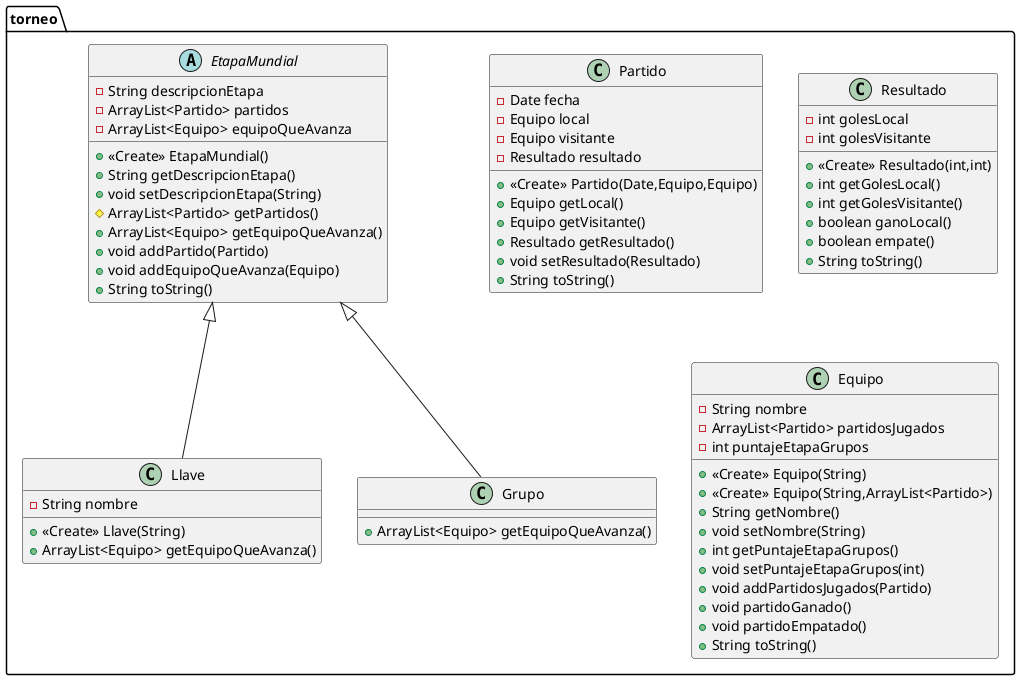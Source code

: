 @startuml
class torneo.Llave {
- String nombre
+ <<Create>> Llave(String)
+ ArrayList<Equipo> getEquipoQueAvanza()
}
abstract class torneo.EtapaMundial {
- String descripcionEtapa
- ArrayList<Partido> partidos
- ArrayList<Equipo> equipoQueAvanza
+ <<Create>> EtapaMundial()
+ String getDescripcionEtapa()
+ void setDescripcionEtapa(String)
# ArrayList<Partido> getPartidos()
+ ArrayList<Equipo> getEquipoQueAvanza()
+ void addPartido(Partido)
+ void addEquipoQueAvanza(Equipo)
+ String toString()
}
class torneo.Partido {
- Date fecha
- Equipo local
- Equipo visitante
- Resultado resultado
+ <<Create>> Partido(Date,Equipo,Equipo)
+ Equipo getLocal()
+ Equipo getVisitante()
+ Resultado getResultado()
+ void setResultado(Resultado)
+ String toString()
}
class torneo.Resultado {
- int golesLocal
- int golesVisitante
+ <<Create>> Resultado(int,int)
+ int getGolesLocal()
+ int getGolesVisitante()
+ boolean ganoLocal()
+ boolean empate()
+ String toString()
}
class torneo.Equipo {
- String nombre
- ArrayList<Partido> partidosJugados
- int puntajeEtapaGrupos
+ <<Create>> Equipo(String)
+ <<Create>> Equipo(String,ArrayList<Partido>)
+ String getNombre()
+ void setNombre(String)
+ int getPuntajeEtapaGrupos()
+ void setPuntajeEtapaGrupos(int)
+ void addPartidosJugados(Partido)
+ void partidoGanado()
+ void partidoEmpatado()
+ String toString()
}
class torneo.Grupo {
+ ArrayList<Equipo> getEquipoQueAvanza()
}


torneo.EtapaMundial <|-- torneo.Llave
torneo.EtapaMundial <|-- torneo.Grupo
@enduml